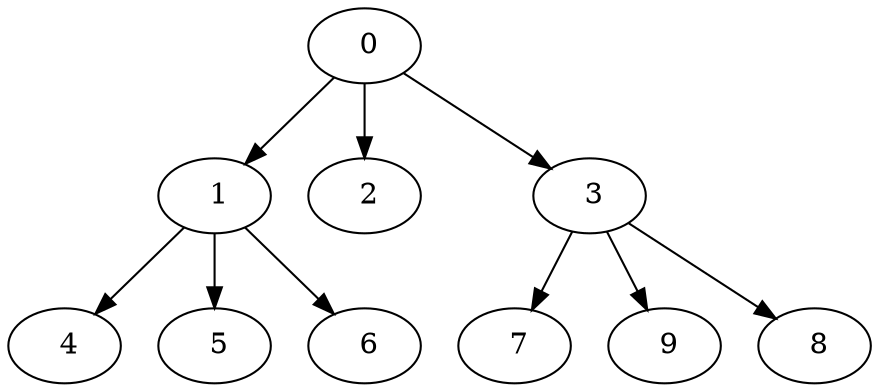 digraph mytree {
" 0" -> " 1";
" 0" -> " 2";
" 0" -> " 3";
" 1" -> " 4";
" 1" -> " 5";
" 1" -> " 6";
" 2";
" 3" -> " 7";
" 3" -> " 9";
" 3" -> " 8";
" 4";
" 5";
" 6";
" 7";
" 9";
" 8";
}
